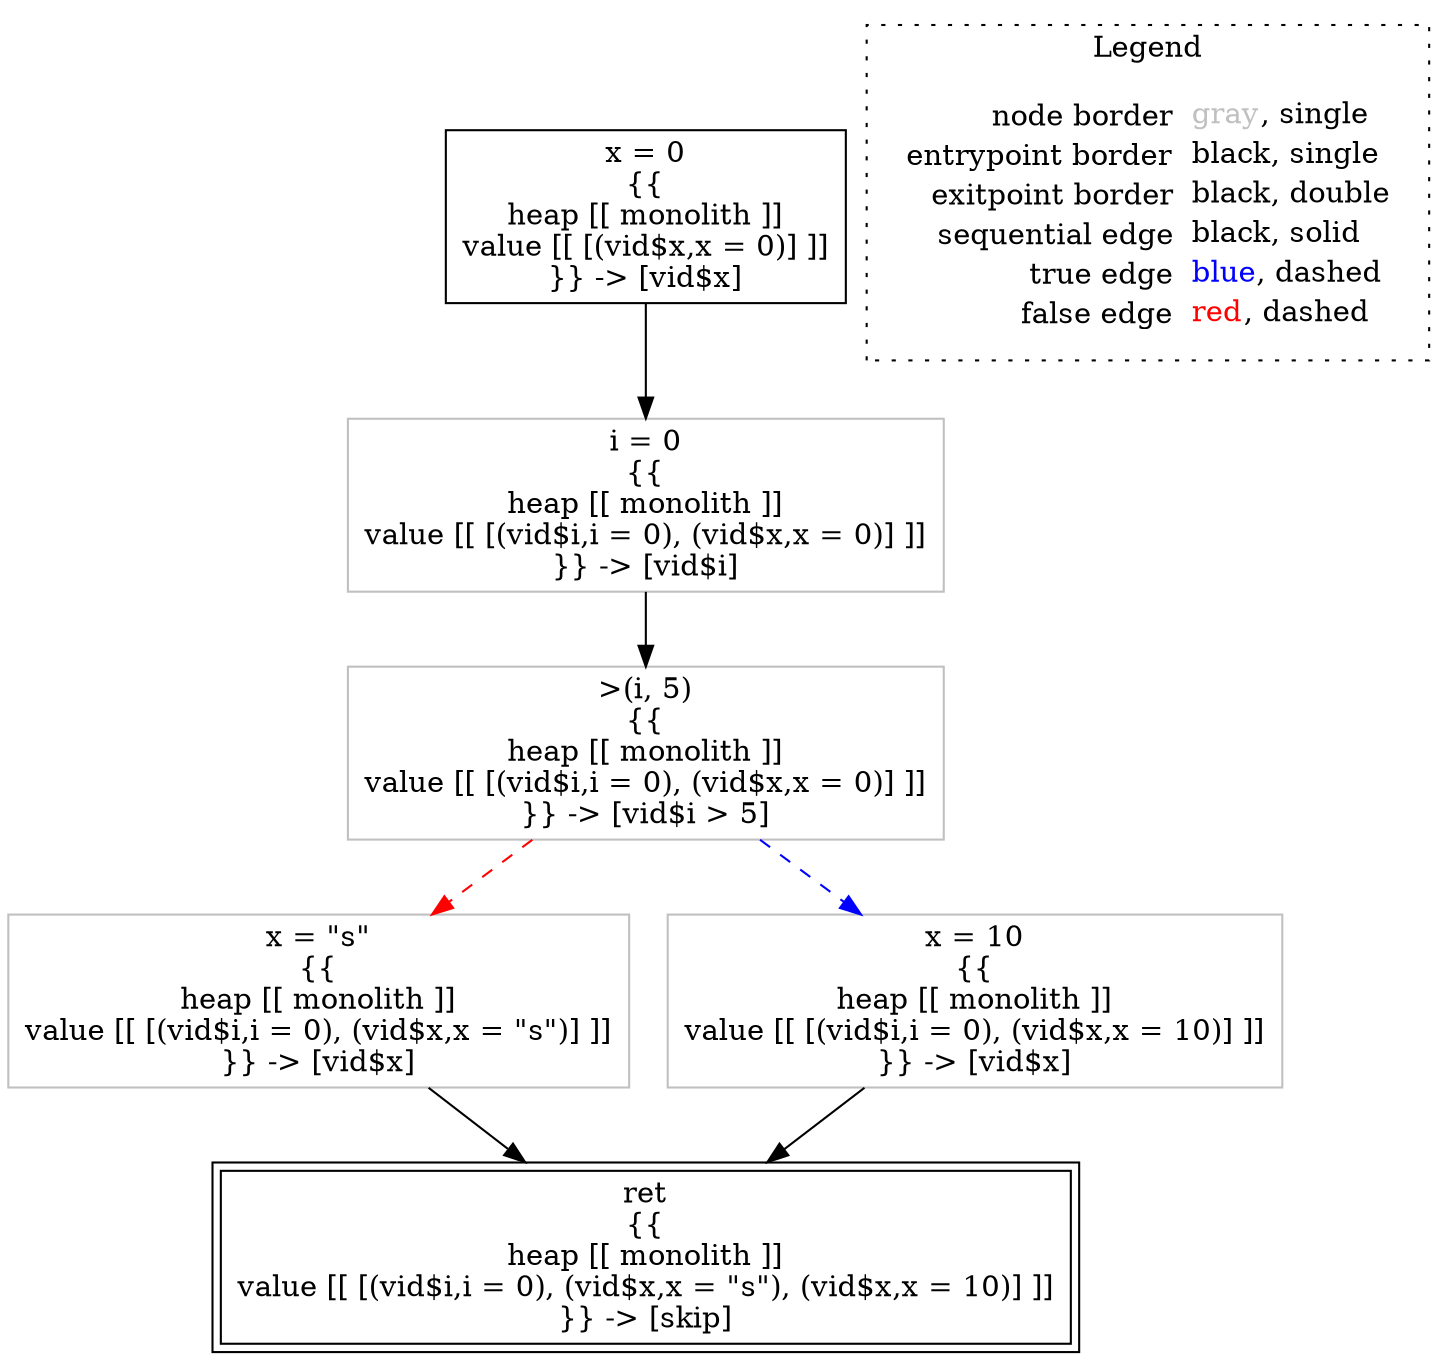 digraph {
	"node0" [shape="rect",color="black",label=<x = 0<BR/>{{<BR/>heap [[ monolith ]]<BR/>value [[ [(vid$x,x = 0)] ]]<BR/>}} -&gt; [vid$x]>];
	"node1" [shape="rect",color="gray",label=<i = 0<BR/>{{<BR/>heap [[ monolith ]]<BR/>value [[ [(vid$i,i = 0), (vid$x,x = 0)] ]]<BR/>}} -&gt; [vid$i]>];
	"node2" [shape="rect",color="gray",label=<x = &quot;s&quot;<BR/>{{<BR/>heap [[ monolith ]]<BR/>value [[ [(vid$i,i = 0), (vid$x,x = &quot;s&quot;)] ]]<BR/>}} -&gt; [vid$x]>];
	"node3" [shape="rect",color="black",peripheries="2",label=<ret<BR/>{{<BR/>heap [[ monolith ]]<BR/>value [[ [(vid$i,i = 0), (vid$x,x = &quot;s&quot;), (vid$x,x = 10)] ]]<BR/>}} -&gt; [skip]>];
	"node4" [shape="rect",color="gray",label=<&gt;(i, 5)<BR/>{{<BR/>heap [[ monolith ]]<BR/>value [[ [(vid$i,i = 0), (vid$x,x = 0)] ]]<BR/>}} -&gt; [vid$i &gt; 5]>];
	"node5" [shape="rect",color="gray",label=<x = 10<BR/>{{<BR/>heap [[ monolith ]]<BR/>value [[ [(vid$i,i = 0), (vid$x,x = 10)] ]]<BR/>}} -&gt; [vid$x]>];
	"node1" -> "node4" [color="black"];
	"node0" -> "node1" [color="black"];
	"node2" -> "node3" [color="black"];
	"node4" -> "node2" [color="red",style="dashed"];
	"node4" -> "node5" [color="blue",style="dashed"];
	"node5" -> "node3" [color="black"];
subgraph cluster_legend {
	label="Legend";
	style=dotted;
	node [shape=plaintext];
	"legend" [label=<<table border="0" cellpadding="2" cellspacing="0" cellborder="0"><tr><td align="right">node border&nbsp;</td><td align="left"><font color="gray">gray</font>, single</td></tr><tr><td align="right">entrypoint border&nbsp;</td><td align="left"><font color="black">black</font>, single</td></tr><tr><td align="right">exitpoint border&nbsp;</td><td align="left"><font color="black">black</font>, double</td></tr><tr><td align="right">sequential edge&nbsp;</td><td align="left"><font color="black">black</font>, solid</td></tr><tr><td align="right">true edge&nbsp;</td><td align="left"><font color="blue">blue</font>, dashed</td></tr><tr><td align="right">false edge&nbsp;</td><td align="left"><font color="red">red</font>, dashed</td></tr></table>>];
}

}
